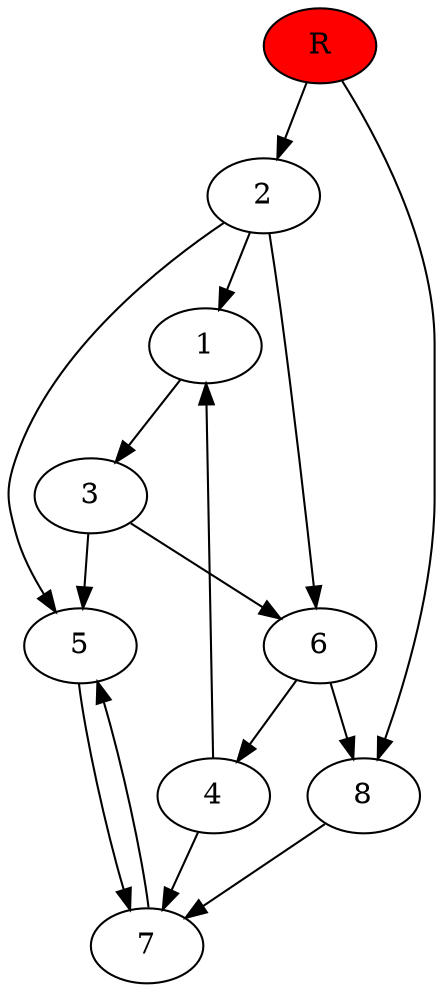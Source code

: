 digraph prb370 {
	1
	2
	3
	4
	5
	6
	7
	8
	R [fillcolor="#ff0000" style=filled]
	1 -> 3
	2 -> 1
	2 -> 5
	2 -> 6
	3 -> 5
	3 -> 6
	4 -> 1
	4 -> 7
	5 -> 7
	6 -> 4
	6 -> 8
	7 -> 5
	8 -> 7
	R -> 2
	R -> 8
}
